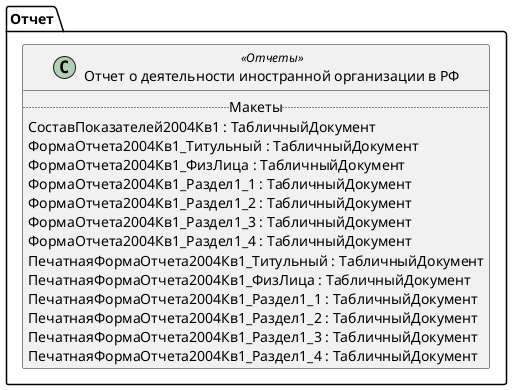 ﻿@startuml РегламентированныйОтчетДеятельностьИнОргВРФ
'!include templates.wsd
'..\include templates.wsd
class Отчет.РегламентированныйОтчетДеятельностьИнОргВРФ as "Отчет о деятельности иностранной организации в РФ" <<Отчеты>>
{
..Макеты..
СоставПоказателей2004Кв1 : ТабличныйДокумент
ФормаОтчета2004Кв1_Титульный : ТабличныйДокумент
ФормаОтчета2004Кв1_ФизЛица : ТабличныйДокумент
ФормаОтчета2004Кв1_Раздел1_1 : ТабличныйДокумент
ФормаОтчета2004Кв1_Раздел1_2 : ТабличныйДокумент
ФормаОтчета2004Кв1_Раздел1_3 : ТабличныйДокумент
ФормаОтчета2004Кв1_Раздел1_4 : ТабличныйДокумент
ПечатнаяФормаОтчета2004Кв1_Титульный : ТабличныйДокумент
ПечатнаяФормаОтчета2004Кв1_ФизЛица : ТабличныйДокумент
ПечатнаяФормаОтчета2004Кв1_Раздел1_1 : ТабличныйДокумент
ПечатнаяФормаОтчета2004Кв1_Раздел1_2 : ТабличныйДокумент
ПечатнаяФормаОтчета2004Кв1_Раздел1_3 : ТабличныйДокумент
ПечатнаяФормаОтчета2004Кв1_Раздел1_4 : ТабличныйДокумент
}
@enduml
